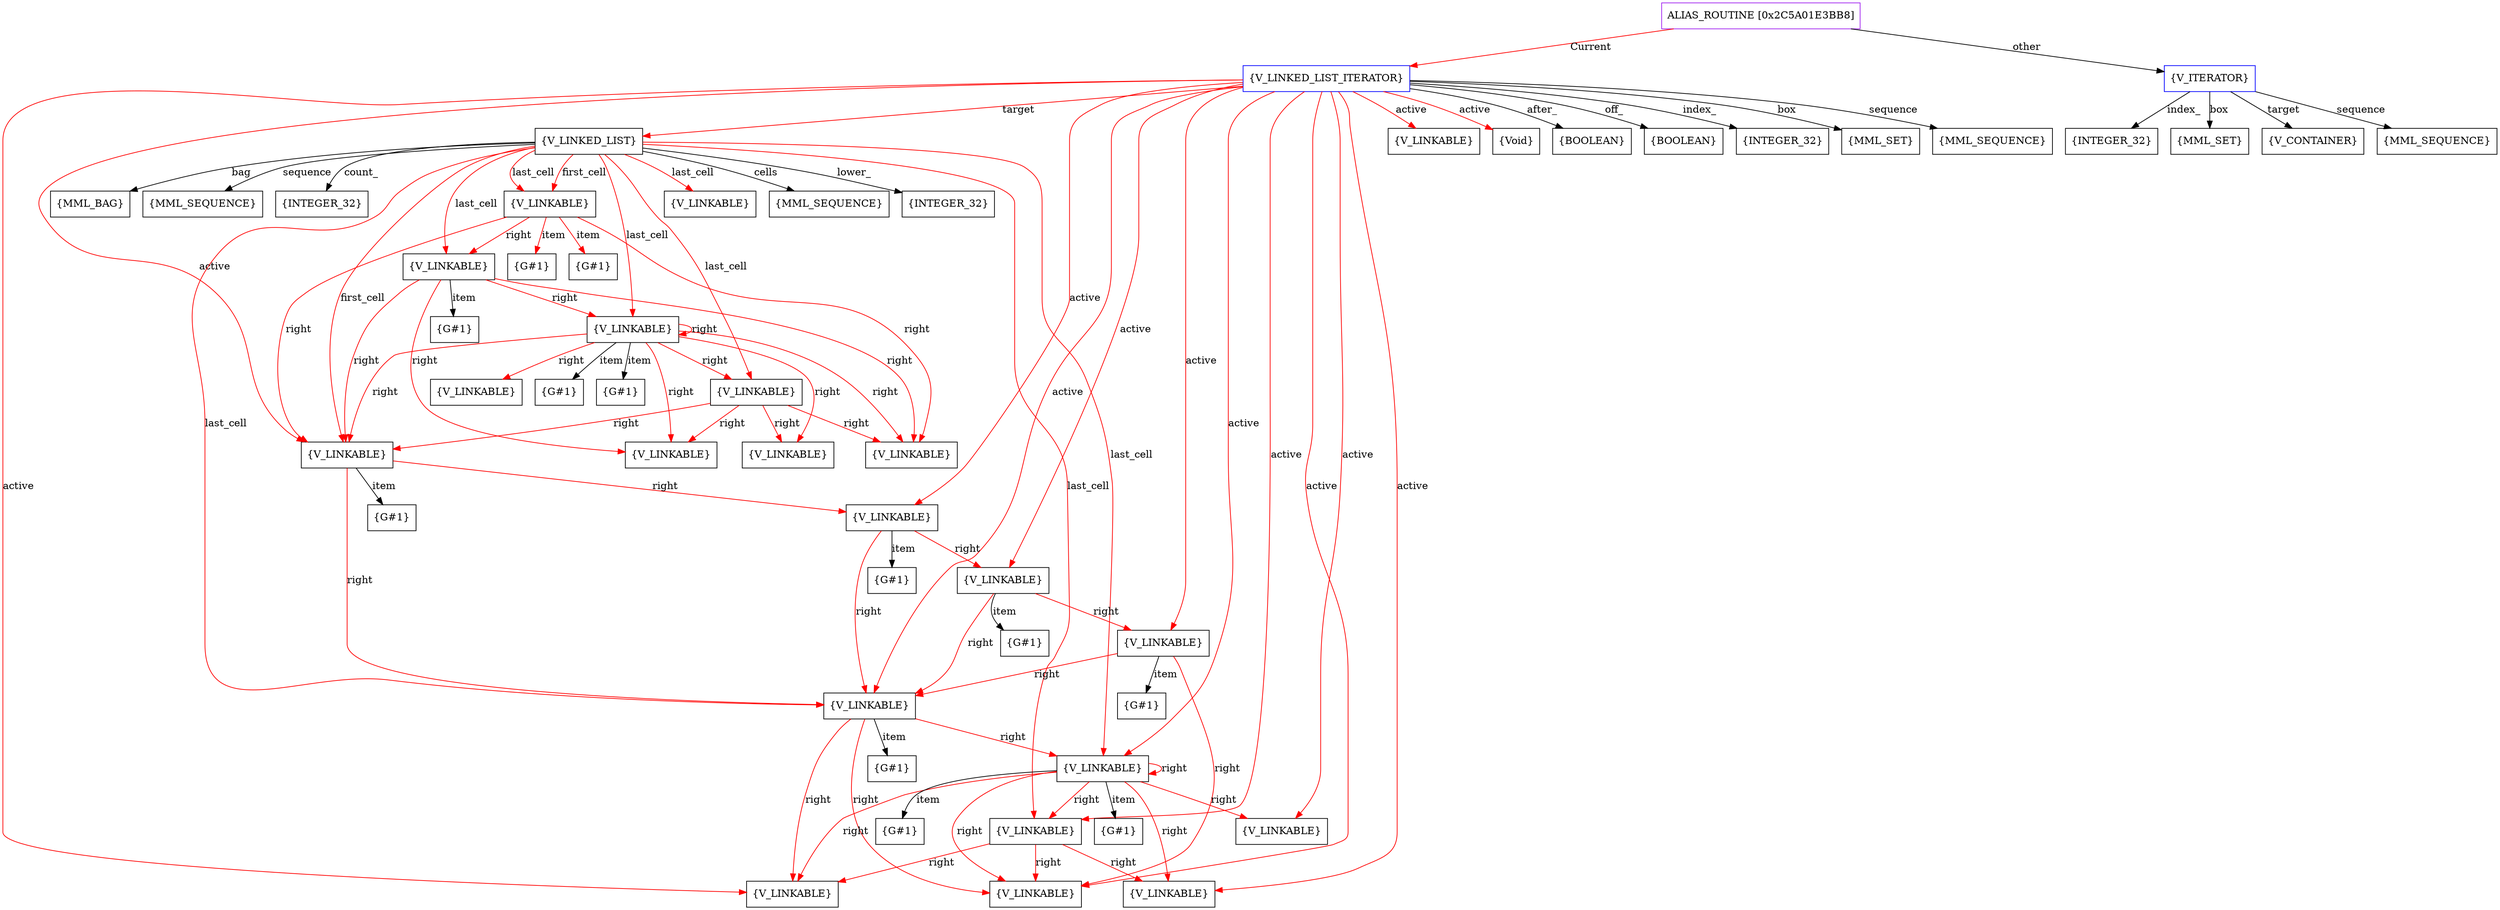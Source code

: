 digraph g {
	node [shape=box]
	b1[color=purple label=<ALIAS_ROUTINE [0x2C5A01E3BB8]>]
	b2[color=blue label=<{V_LINKED_LIST_ITERATOR}>]
	b3[label=<{BOOLEAN}>]
	b4[label=<{INTEGER_32}>]
	b5[label=<{MML_SET}>]
	b6[label=<{MML_SEQUENCE}>]
	b7[label=<{V_LINKED_LIST}>]
	b8[label=<{INTEGER_32}>]
	b9[label=<{MML_BAG}>]
	b10[label=<{MML_SEQUENCE}>]
	b11[label=<{INTEGER_32}>]
	b12[label=<{V_LINKABLE}>]
	b13[label=<{G#1}>]
	b14[label=<{V_LINKABLE}>]
	b15[label=<{G#1}>]
	b16[label=<{V_LINKABLE}>]
	b17[label=<{G#1}>]
	b18[label=<{V_LINKABLE}>]
	b19[label=<{G#1}>]
	b20[label=<{V_LINKABLE}>]
	b21[label=<{V_LINKABLE}>]
	b22[label=<{G#1}>]
	b23[label=<{V_LINKABLE}>]
	b24[label=<{V_LINKABLE}>]
	b25[label=<{G#1}>]
	b26[label=<{G#1}>]
	b27[label=<{V_LINKABLE}>]
	b28[label=<{V_LINKABLE}>]
	b29[label=<{V_LINKABLE}>]
	b30[label=<{V_LINKABLE}>]
	b31[label=<{G#1}>]
	b32[label=<{G#1}>]
	b33[label=<{V_LINKABLE}>]
	b34[label=<{V_LINKABLE}>]
	b35[label=<{G#1}>]
	b36[label=<{V_LINKABLE}>]
	b37[label=<{V_LINKABLE}>]
	b38[label=<{G#1}>]
	b39[label=<{G#1}>]
	b40[label=<{V_LINKABLE}>]
	b41[label=<{V_LINKABLE}>]
	b42[label=<{V_LINKABLE}>]
	b43[label=<{V_LINKABLE}>]
	b44[label=<{MML_SEQUENCE}>]
	b45[label=<{V_LINKABLE}>]
	b46[label=<{Void}>]
	b47[label=<{BOOLEAN}>]
	b48[color=blue label=<{V_ITERATOR}>]
	b49[label=<{MML_SET}>]
	b50[label=<{V_CONTAINER}>]
	b51[label=<{MML_SEQUENCE}>]
	b52[label=<{INTEGER_32}>]
	b1->b2[color=red label=<Current>]
	b2->b3[label=<off_>]
	b2->b4[label=<index_>]
	b2->b5[label=<box>]
	b2->b6[label=<sequence>]
	b2->b7[color=red label=<target>]
	b7->b8[label=<lower_>]
	b7->b9[label=<bag>]
	b7->b10[label=<sequence>]
	b7->b11[label=<count_>]
	b7->b12[color=red label=<first_cell>]
	b12->b13[label=<item>]
	b12->b14[color=red label=<right>]
	b14->b15[label=<item>]
	b14->b16[color=red label=<right>]
	b16->b17[label=<item>]
	b16->b18[color=red label=<right>]
	b18->b19[label=<item>]
	b18->b20[color=red label=<right>]
	b18->b21[color=red label=<right>]
	b21->b22[label=<item>]
	b21->b23[color=red label=<right>]
	b21->b20[color=red label=<right>]
	b21->b24[color=red label=<right>]
	b24->b25[label=<item>]
	b24->b26[label=<item>]
	b24->b27[color=red label=<right>]
	b24->b28[color=red label=<right>]
	b24->b24[color=red label=<right>]
	b24->b23[color=red label=<right>]
	b24->b20[color=red label=<right>]
	b24->b29[color=red label=<right>]
	b29->b27[color=red label=<right>]
	b29->b23[color=red label=<right>]
	b29->b20[color=red label=<right>]
	b16->b21[color=red label=<right>]
	b14->b21[color=red label=<right>]
	b12->b21[color=red label=<right>]
	b7->b30[color=red label=<first_cell>]
	b30->b31[color=red label=<item>]
	b30->b32[color=red label=<item>]
	b30->b33[color=red label=<right>]
	b30->b12[color=red label=<right>]
	b30->b34[color=red label=<right>]
	b34->b35[label=<item>]
	b34->b36[color=red label=<right>]
	b34->b33[color=red label=<right>]
	b34->b12[color=red label=<right>]
	b34->b37[color=red label=<right>]
	b37->b38[label=<item>]
	b37->b39[label=<item>]
	b37->b40[color=red label=<right>]
	b37->b41[color=red label=<right>]
	b37->b37[color=red label=<right>]
	b37->b36[color=red label=<right>]
	b37->b33[color=red label=<right>]
	b37->b12[color=red label=<right>]
	b37->b42[color=red label=<right>]
	b42->b40[color=red label=<right>]
	b42->b36[color=red label=<right>]
	b42->b33[color=red label=<right>]
	b42->b12[color=red label=<right>]
	b7->b43[color=red label=<last_cell>]
	b7->b21[color=red label=<last_cell>]
	b7->b24[color=red label=<last_cell>]
	b7->b29[color=red label=<last_cell>]
	b7->b30[color=red label=<last_cell>]
	b7->b34[color=red label=<last_cell>]
	b7->b37[color=red label=<last_cell>]
	b7->b42[color=red label=<last_cell>]
	b7->b44[label=<cells>]
	b2->b45[color=red label=<active>]
	b2->b12[color=red label=<active>]
	b2->b14[color=red label=<active>]
	b2->b16[color=red label=<active>]
	b2->b46[color=red label=<active>]
	b2->b18[color=red label=<active>]
	b2->b21[color=red label=<active>]
	b2->b24[color=red label=<active>]
	b2->b29[color=red label=<active>]
	b2->b27[color=red label=<active>]
	b2->b23[color=red label=<active>]
	b2->b20[color=red label=<active>]
	b2->b28[color=red label=<active>]
	b2->b47[label=<after_>]
	b1->b48[label=<other>]
	b48->b49[label=<box>]
	b48->b50[label=<target>]
	b48->b51[label=<sequence>]
	b48->b52[label=<index_>]
}
